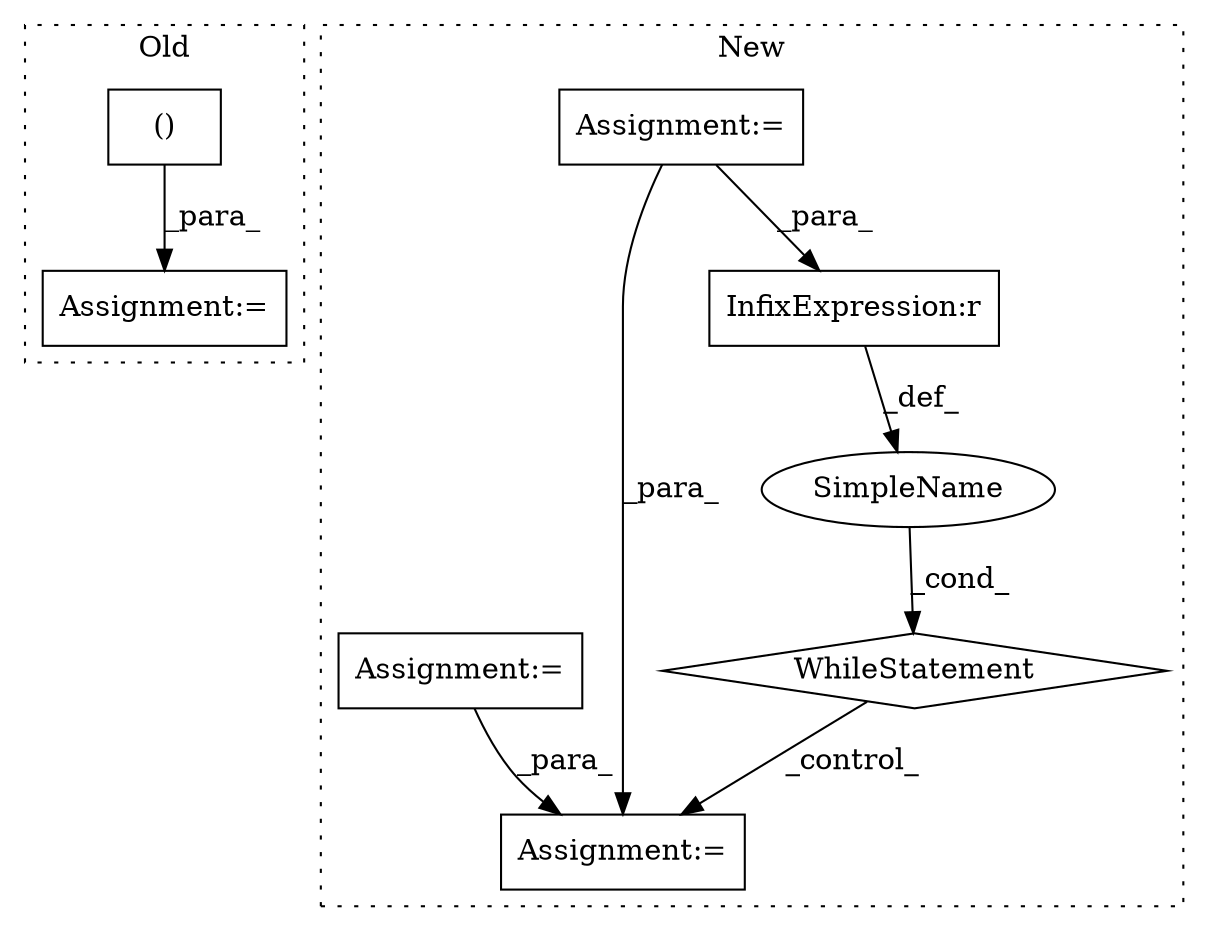 digraph G {
subgraph cluster0 {
1 [label="()" a="106" s="3114" l="78" shape="box"];
7 [label="Assignment:=" a="7" s="3096" l="1" shape="box"];
label = "Old";
style="dotted";
}
subgraph cluster1 {
2 [label="WhileStatement" a="61" s="5581,5609" l="7,2" shape="diamond"];
3 [label="Assignment:=" a="7" s="5630" l="1" shape="box"];
4 [label="SimpleName" a="42" s="" l="" shape="ellipse"];
5 [label="InfixExpression:r" a="27" s="5603" l="4" shape="box"];
6 [label="Assignment:=" a="7" s="5546" l="1" shape="box"];
8 [label="Assignment:=" a="7" s="5518" l="1" shape="box"];
label = "New";
style="dotted";
}
1 -> 7 [label="_para_"];
2 -> 3 [label="_control_"];
4 -> 2 [label="_cond_"];
5 -> 4 [label="_def_"];
6 -> 3 [label="_para_"];
6 -> 5 [label="_para_"];
8 -> 3 [label="_para_"];
}